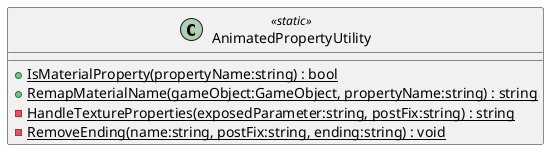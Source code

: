 @startuml
class AnimatedPropertyUtility <<static>> {
    + {static} IsMaterialProperty(propertyName:string) : bool
    + {static} RemapMaterialName(gameObject:GameObject, propertyName:string) : string
    - {static} HandleTextureProperties(exposedParameter:string, postFix:string) : string
    - {static} RemoveEnding(name:string, postFix:string, ending:string) : void
}
@enduml
